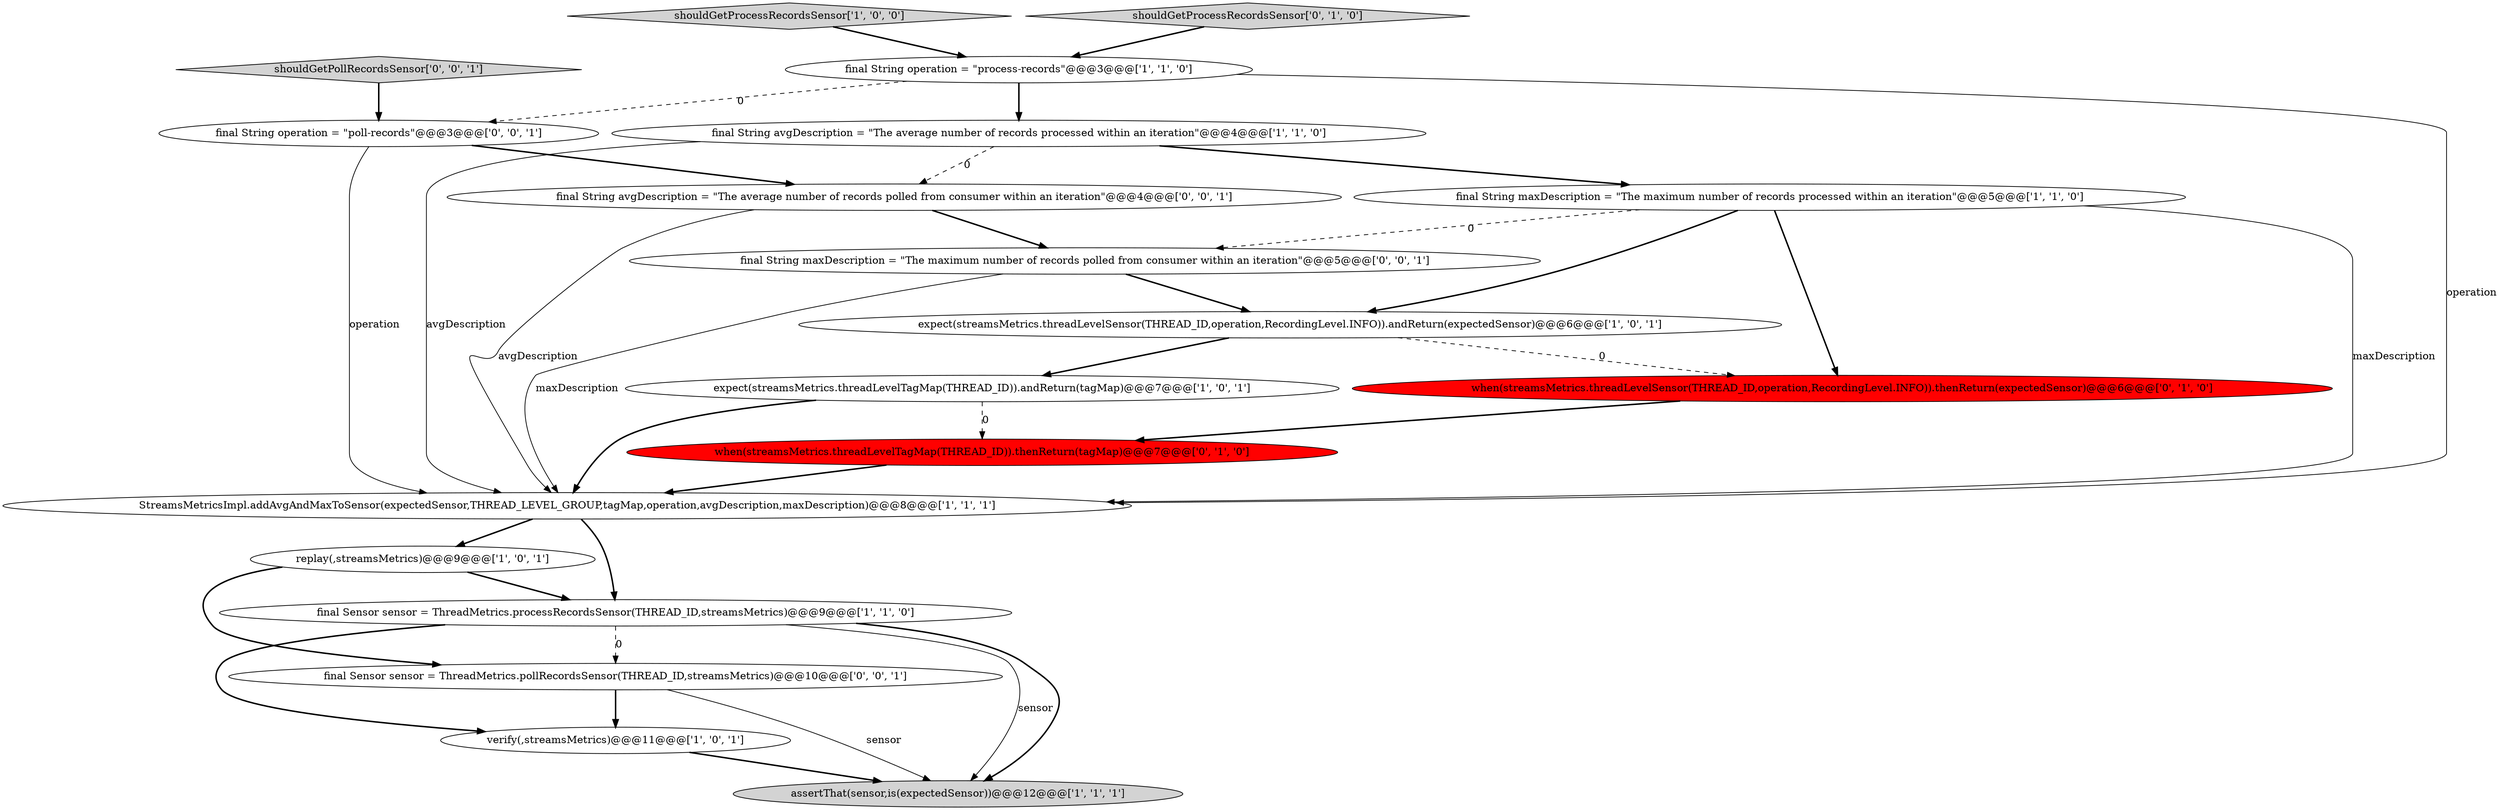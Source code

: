 digraph {
1 [style = filled, label = "shouldGetProcessRecordsSensor['1', '0', '0']", fillcolor = lightgray, shape = diamond image = "AAA0AAABBB1BBB"];
12 [style = filled, label = "when(streamsMetrics.threadLevelSensor(THREAD_ID,operation,RecordingLevel.INFO)).thenReturn(expectedSensor)@@@6@@@['0', '1', '0']", fillcolor = red, shape = ellipse image = "AAA1AAABBB2BBB"];
8 [style = filled, label = "final String operation = \"process-records\"@@@3@@@['1', '1', '0']", fillcolor = white, shape = ellipse image = "AAA0AAABBB1BBB"];
13 [style = filled, label = "when(streamsMetrics.threadLevelTagMap(THREAD_ID)).thenReturn(tagMap)@@@7@@@['0', '1', '0']", fillcolor = red, shape = ellipse image = "AAA1AAABBB2BBB"];
18 [style = filled, label = "final Sensor sensor = ThreadMetrics.pollRecordsSensor(THREAD_ID,streamsMetrics)@@@10@@@['0', '0', '1']", fillcolor = white, shape = ellipse image = "AAA0AAABBB3BBB"];
2 [style = filled, label = "StreamsMetricsImpl.addAvgAndMaxToSensor(expectedSensor,THREAD_LEVEL_GROUP,tagMap,operation,avgDescription,maxDescription)@@@8@@@['1', '1', '1']", fillcolor = white, shape = ellipse image = "AAA0AAABBB1BBB"];
5 [style = filled, label = "expect(streamsMetrics.threadLevelSensor(THREAD_ID,operation,RecordingLevel.INFO)).andReturn(expectedSensor)@@@6@@@['1', '0', '1']", fillcolor = white, shape = ellipse image = "AAA0AAABBB1BBB"];
14 [style = filled, label = "final String operation = \"poll-records\"@@@3@@@['0', '0', '1']", fillcolor = white, shape = ellipse image = "AAA0AAABBB3BBB"];
16 [style = filled, label = "final String maxDescription = \"The maximum number of records polled from consumer within an iteration\"@@@5@@@['0', '0', '1']", fillcolor = white, shape = ellipse image = "AAA0AAABBB3BBB"];
10 [style = filled, label = "final String maxDescription = \"The maximum number of records processed within an iteration\"@@@5@@@['1', '1', '0']", fillcolor = white, shape = ellipse image = "AAA0AAABBB1BBB"];
7 [style = filled, label = "verify(,streamsMetrics)@@@11@@@['1', '0', '1']", fillcolor = white, shape = ellipse image = "AAA0AAABBB1BBB"];
17 [style = filled, label = "final String avgDescription = \"The average number of records polled from consumer within an iteration\"@@@4@@@['0', '0', '1']", fillcolor = white, shape = ellipse image = "AAA0AAABBB3BBB"];
0 [style = filled, label = "assertThat(sensor,is(expectedSensor))@@@12@@@['1', '1', '1']", fillcolor = lightgray, shape = ellipse image = "AAA0AAABBB1BBB"];
4 [style = filled, label = "expect(streamsMetrics.threadLevelTagMap(THREAD_ID)).andReturn(tagMap)@@@7@@@['1', '0', '1']", fillcolor = white, shape = ellipse image = "AAA0AAABBB1BBB"];
6 [style = filled, label = "replay(,streamsMetrics)@@@9@@@['1', '0', '1']", fillcolor = white, shape = ellipse image = "AAA0AAABBB1BBB"];
15 [style = filled, label = "shouldGetPollRecordsSensor['0', '0', '1']", fillcolor = lightgray, shape = diamond image = "AAA0AAABBB3BBB"];
11 [style = filled, label = "shouldGetProcessRecordsSensor['0', '1', '0']", fillcolor = lightgray, shape = diamond image = "AAA0AAABBB2BBB"];
3 [style = filled, label = "final Sensor sensor = ThreadMetrics.processRecordsSensor(THREAD_ID,streamsMetrics)@@@9@@@['1', '1', '0']", fillcolor = white, shape = ellipse image = "AAA0AAABBB1BBB"];
9 [style = filled, label = "final String avgDescription = \"The average number of records processed within an iteration\"@@@4@@@['1', '1', '0']", fillcolor = white, shape = ellipse image = "AAA0AAABBB1BBB"];
6->3 [style = bold, label=""];
3->0 [style = solid, label="sensor"];
5->12 [style = dashed, label="0"];
1->8 [style = bold, label=""];
15->14 [style = bold, label=""];
2->6 [style = bold, label=""];
14->2 [style = solid, label="operation"];
6->18 [style = bold, label=""];
8->2 [style = solid, label="operation"];
3->18 [style = dashed, label="0"];
2->3 [style = bold, label=""];
14->17 [style = bold, label=""];
7->0 [style = bold, label=""];
4->2 [style = bold, label=""];
9->10 [style = bold, label=""];
8->14 [style = dashed, label="0"];
16->2 [style = solid, label="maxDescription"];
3->0 [style = bold, label=""];
12->13 [style = bold, label=""];
17->2 [style = solid, label="avgDescription"];
10->5 [style = bold, label=""];
3->7 [style = bold, label=""];
10->2 [style = solid, label="maxDescription"];
10->12 [style = bold, label=""];
9->17 [style = dashed, label="0"];
5->4 [style = bold, label=""];
8->9 [style = bold, label=""];
16->5 [style = bold, label=""];
9->2 [style = solid, label="avgDescription"];
18->0 [style = solid, label="sensor"];
11->8 [style = bold, label=""];
10->16 [style = dashed, label="0"];
18->7 [style = bold, label=""];
4->13 [style = dashed, label="0"];
17->16 [style = bold, label=""];
13->2 [style = bold, label=""];
}
